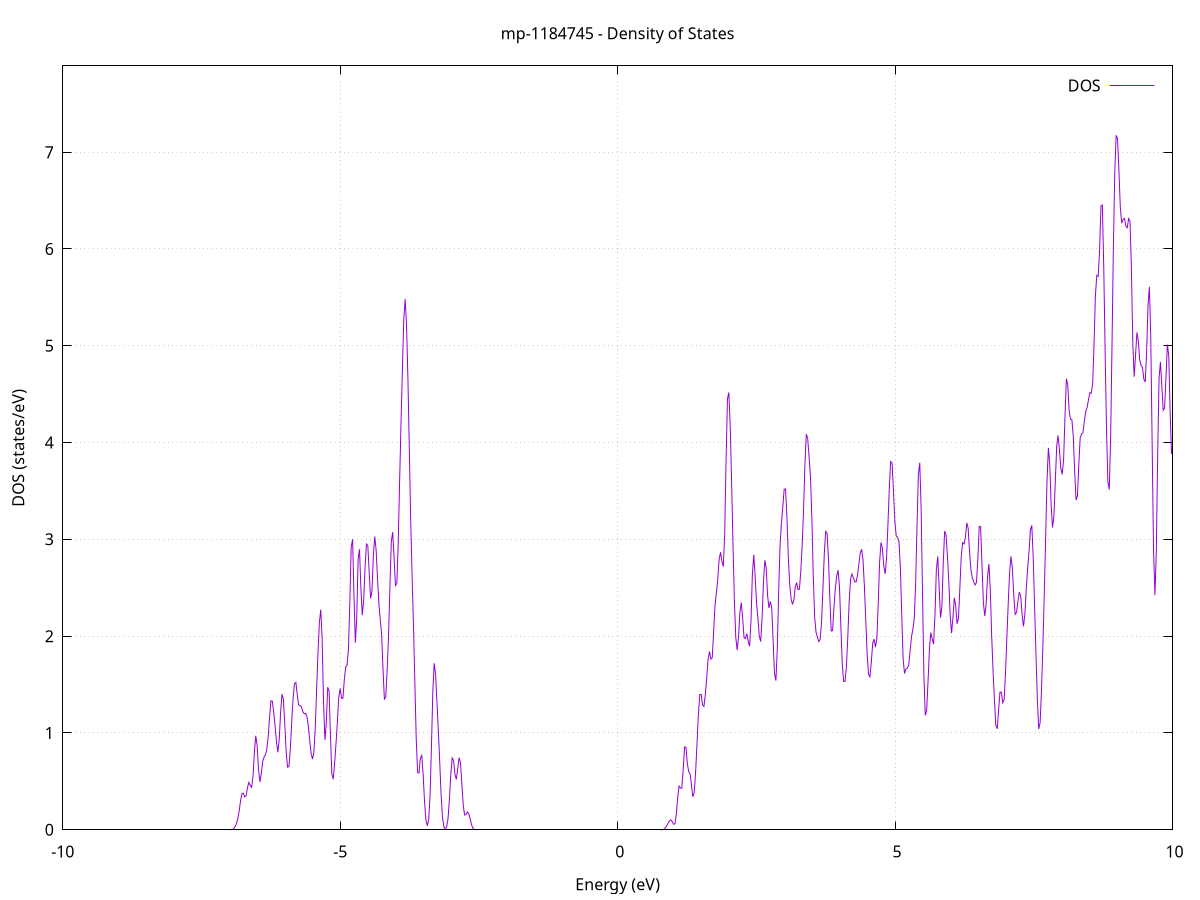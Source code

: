 set title 'mp-1184745 - Density of States'
set xlabel 'Energy (eV)'
set ylabel 'DOS (states/eV)'
set grid
set xrange [-10:10]
set yrange [0:7.891]
set xzeroaxis lt -1
set terminal png size 800,600
set output 'mp-1184745_dos_gnuplot.png'
plot '-' using 1:2 with lines title 'DOS'
-20.857700 0.000000
-20.832800 0.000000
-20.807800 0.000000
-20.782900 0.000000
-20.758000 0.000000
-20.733000 0.000000
-20.708100 0.000000
-20.683200 0.000000
-20.658200 0.000000
-20.633300 0.000000
-20.608400 0.000000
-20.583500 0.000000
-20.558500 0.000000
-20.533600 0.000000
-20.508700 0.000000
-20.483700 0.000000
-20.458800 0.000000
-20.433900 0.000000
-20.408900 0.000000
-20.384000 0.000000
-20.359100 0.000000
-20.334100 0.000000
-20.309200 0.000000
-20.284300 0.000000
-20.259300 0.000000
-20.234400 0.000000
-20.209500 0.000000
-20.184600 0.000000
-20.159600 0.000000
-20.134700 0.000000
-20.109800 0.000000
-20.084800 0.000000
-20.059900 0.000000
-20.035000 0.000000
-20.010000 0.000000
-19.985100 0.000000
-19.960200 0.000000
-19.935200 0.000000
-19.910300 0.000000
-19.885400 0.000000
-19.860400 0.000000
-19.835500 0.000000
-19.810600 0.000000
-19.785700 0.000000
-19.760700 0.000000
-19.735800 0.000000
-19.710900 0.000000
-19.685900 0.000000
-19.661000 0.000000
-19.636100 0.000000
-19.611100 0.000000
-19.586200 0.000000
-19.561300 0.000000
-19.536300 0.000000
-19.511400 0.000000
-19.486500 0.000000
-19.461600 0.000000
-19.436600 0.000000
-19.411700 0.000000
-19.386800 0.000000
-19.361800 0.000000
-19.336900 0.000000
-19.312000 0.000000
-19.287000 0.000000
-19.262100 0.000000
-19.237200 0.000000
-19.212200 0.000000
-19.187300 0.000000
-19.162400 0.000000
-19.137400 0.000000
-19.112500 0.000000
-19.087600 0.000000
-19.062700 0.000000
-19.037700 0.000000
-19.012800 0.000000
-18.987900 0.000000
-18.962900 0.000000
-18.938000 0.000000
-18.913100 0.000000
-18.888100 0.000000
-18.863200 0.000000
-18.838300 0.000000
-18.813300 0.000000
-18.788400 0.000000
-18.763500 0.000000
-18.738500 0.001200
-18.713600 0.022600
-18.688700 0.273000
-18.663800 2.062700
-18.638800 9.765200
-18.613900 29.056100
-18.589000 54.508400
-18.564000 64.651200
-18.539100 48.592400
-18.514200 23.179600
-18.489200 7.021800
-18.464300 1.350200
-18.439400 0.164600
-18.414400 0.012700
-18.389500 0.000600
-18.364600 0.000000
-18.339600 0.000000
-18.314700 0.000000
-18.289800 0.000000
-18.264900 0.000000
-18.239900 0.000000
-18.215000 0.000000
-18.190100 0.000000
-18.165100 0.000000
-18.140200 0.000000
-18.115300 0.000000
-18.090300 0.000000
-18.065400 0.000000
-18.040500 0.000000
-18.015500 0.000000
-17.990600 0.000000
-17.965700 0.000000
-17.940700 0.000000
-17.915800 0.000000
-17.890900 0.000000
-17.866000 0.000000
-17.841000 0.000000
-17.816100 0.000000
-17.791200 0.000000
-17.766200 0.000000
-17.741300 0.000000
-17.716400 0.000000
-17.691400 0.000000
-17.666500 0.000000
-17.641600 0.000000
-17.616600 0.000000
-17.591700 0.000000
-17.566800 0.000000
-17.541800 0.000000
-17.516900 0.000000
-17.492000 0.000000
-17.467100 0.000000
-17.442100 0.000000
-17.417200 0.000000
-17.392300 0.000000
-17.367300 0.000000
-17.342400 0.000000
-17.317500 0.000000
-17.292500 0.000000
-17.267600 0.000000
-17.242700 0.000000
-17.217700 0.000000
-17.192800 0.000000
-17.167900 0.000000
-17.143000 0.000000
-17.118000 0.000000
-17.093100 0.000000
-17.068200 0.000000
-17.043200 0.000000
-17.018300 0.000000
-16.993400 0.000000
-16.968400 0.000000
-16.943500 0.000000
-16.918600 0.000000
-16.893600 0.000000
-16.868700 0.000000
-16.843800 0.000000
-16.818800 0.000000
-16.793900 0.000000
-16.769000 0.000000
-16.744100 0.000000
-16.719100 0.000000
-16.694200 0.000000
-16.669300 0.000000
-16.644300 0.000000
-16.619400 0.000000
-16.594500 0.000000
-16.569500 0.000000
-16.544600 0.000000
-16.519700 0.000000
-16.494700 0.000000
-16.469800 0.000000
-16.444900 0.000000
-16.419900 0.000000
-16.395000 0.000000
-16.370100 0.000000
-16.345200 0.000000
-16.320200 0.000000
-16.295300 0.000000
-16.270400 0.000000
-16.245400 0.000000
-16.220500 0.000000
-16.195600 0.000000
-16.170600 0.000000
-16.145700 0.000000
-16.120800 0.000000
-16.095800 0.000000
-16.070900 0.000000
-16.046000 0.000000
-16.021000 0.000000
-15.996100 0.000000
-15.971200 0.000000
-15.946300 0.000000
-15.921300 0.000000
-15.896400 0.000000
-15.871500 0.000000
-15.846500 0.000000
-15.821600 0.000000
-15.796700 0.000000
-15.771700 0.000000
-15.746800 0.000000
-15.721900 0.000000
-15.696900 0.000000
-15.672000 0.000000
-15.647100 0.000000
-15.622100 0.000000
-15.597200 0.000000
-15.572300 0.000000
-15.547400 0.000000
-15.522400 0.000000
-15.497500 0.000000
-15.472600 0.000000
-15.447600 0.000000
-15.422700 0.000000
-15.397800 0.000000
-15.372800 0.000000
-15.347900 0.000000
-15.323000 0.000000
-15.298000 0.000000
-15.273100 0.000000
-15.248200 0.000000
-15.223200 0.000000
-15.198300 0.000000
-15.173400 0.000000
-15.148500 0.000000
-15.123500 0.000000
-15.098600 0.000000
-15.073700 0.000000
-15.048700 0.000000
-15.023800 0.000000
-14.998900 0.000000
-14.973900 0.000000
-14.949000 0.000000
-14.924100 0.000000
-14.899100 0.000000
-14.874200 0.000000
-14.849300 0.000000
-14.824300 0.000000
-14.799400 0.000000
-14.774500 0.000000
-14.749600 0.000000
-14.724600 0.000000
-14.699700 0.000000
-14.674800 0.000000
-14.649800 0.000000
-14.624900 0.000000
-14.600000 0.000000
-14.575000 0.000000
-14.550100 0.000000
-14.525200 0.000000
-14.500200 0.000000
-14.475300 0.000000
-14.450400 0.000000
-14.425500 0.000000
-14.400500 0.000000
-14.375600 0.000000
-14.350700 0.000000
-14.325700 0.000000
-14.300800 0.000000
-14.275900 0.000000
-14.250900 0.000000
-14.226000 0.000000
-14.201100 0.000000
-14.176100 0.000000
-14.151200 0.000000
-14.126300 0.000000
-14.101300 0.000000
-14.076400 0.000000
-14.051500 0.000000
-14.026600 0.000000
-14.001600 0.000000
-13.976700 0.000000
-13.951800 0.000000
-13.926800 0.000000
-13.901900 0.000000
-13.877000 0.000000
-13.852000 0.000000
-13.827100 0.000000
-13.802200 0.000000
-13.777200 0.000000
-13.752300 0.000000
-13.727400 0.000000
-13.702400 0.000000
-13.677500 0.000000
-13.652600 0.000000
-13.627700 0.000000
-13.602700 0.000000
-13.577800 0.000000
-13.552900 0.000000
-13.527900 0.000000
-13.503000 0.000000
-13.478100 0.000000
-13.453100 0.000000
-13.428200 0.000000
-13.403300 0.000000
-13.378300 0.000000
-13.353400 0.000000
-13.328500 0.000000
-13.303500 0.000000
-13.278600 0.000000
-13.253700 0.000000
-13.228800 0.000000
-13.203800 0.000000
-13.178900 0.000000
-13.154000 0.000000
-13.129000 0.000000
-13.104100 0.000000
-13.079200 0.000000
-13.054200 0.000000
-13.029300 0.000000
-13.004400 0.000000
-12.979400 0.000000
-12.954500 0.000000
-12.929600 0.000000
-12.904600 0.000000
-12.879700 0.000000
-12.854800 0.000000
-12.829900 0.000000
-12.804900 0.000000
-12.780000 0.000000
-12.755100 0.000000
-12.730100 0.000000
-12.705200 0.000000
-12.680300 0.000000
-12.655300 0.000000
-12.630400 0.000000
-12.605500 0.000000
-12.580500 0.000000
-12.555600 0.000000
-12.530700 0.000000
-12.505700 0.000000
-12.480800 0.000000
-12.455900 0.000000
-12.431000 0.000000
-12.406000 0.000000
-12.381100 0.000000
-12.356200 0.000000
-12.331200 0.000000
-12.306300 0.000000
-12.281400 0.000000
-12.256400 0.000000
-12.231500 0.000000
-12.206600 0.000000
-12.181600 0.000000
-12.156700 0.000000
-12.131800 0.000000
-12.106800 0.000000
-12.081900 0.000000
-12.057000 0.000000
-12.032100 0.000000
-12.007100 0.000000
-11.982200 0.000000
-11.957300 0.000000
-11.932300 0.000000
-11.907400 0.000000
-11.882500 0.000000
-11.857500 0.000000
-11.832600 0.000000
-11.807700 0.000000
-11.782700 0.000000
-11.757800 0.000000
-11.732900 0.000000
-11.708000 0.000000
-11.683000 0.000000
-11.658100 0.000000
-11.633200 0.000000
-11.608200 0.000000
-11.583300 0.000000
-11.558400 0.000000
-11.533400 0.000000
-11.508500 0.000000
-11.483600 0.000000
-11.458600 0.000000
-11.433700 0.000000
-11.408800 0.000000
-11.383800 0.000000
-11.358900 0.000000
-11.334000 0.000000
-11.309100 0.000000
-11.284100 0.000000
-11.259200 0.000000
-11.234300 0.000000
-11.209300 0.000000
-11.184400 0.000000
-11.159500 0.000000
-11.134500 0.000000
-11.109600 0.000000
-11.084700 0.000000
-11.059700 0.000000
-11.034800 0.000000
-11.009900 0.000000
-10.984900 0.000000
-10.960000 0.000000
-10.935100 0.000000
-10.910200 0.000000
-10.885200 0.000000
-10.860300 0.000000
-10.835400 0.000000
-10.810400 0.000000
-10.785500 0.000000
-10.760600 0.000000
-10.735600 0.000000
-10.710700 0.000000
-10.685800 0.000000
-10.660800 0.000000
-10.635900 0.000000
-10.611000 0.000000
-10.586000 0.000000
-10.561100 0.000000
-10.536200 0.000000
-10.511300 0.000000
-10.486300 0.000000
-10.461400 0.000000
-10.436500 0.000000
-10.411500 0.000000
-10.386600 0.000000
-10.361700 0.000000
-10.336700 0.000000
-10.311800 0.000000
-10.286900 0.000000
-10.261900 0.000000
-10.237000 0.000000
-10.212100 0.000000
-10.187100 0.000000
-10.162200 0.000000
-10.137300 0.000000
-10.112400 0.000000
-10.087400 0.000000
-10.062500 0.000000
-10.037600 0.000000
-10.012600 0.000000
-9.987700 0.000000
-9.962800 0.000000
-9.937800 0.000000
-9.912900 0.000000
-9.888000 0.000000
-9.863000 0.000000
-9.838100 0.000000
-9.813200 0.000000
-9.788200 0.000000
-9.763300 0.000000
-9.738400 0.000000
-9.713500 0.000000
-9.688500 0.000000
-9.663600 0.000000
-9.638700 0.000000
-9.613700 0.000000
-9.588800 0.000000
-9.563900 0.000000
-9.538900 0.000000
-9.514000 0.000000
-9.489100 0.000000
-9.464100 0.000000
-9.439200 0.000000
-9.414300 0.000000
-9.389400 0.000000
-9.364400 0.000000
-9.339500 0.000000
-9.314600 0.000000
-9.289600 0.000000
-9.264700 0.000000
-9.239800 0.000000
-9.214800 0.000000
-9.189900 0.000000
-9.165000 0.000000
-9.140000 0.000000
-9.115100 0.000000
-9.090200 0.000000
-9.065200 0.000000
-9.040300 0.000000
-9.015400 0.000000
-8.990500 0.000000
-8.965500 0.000000
-8.940600 0.000000
-8.915700 0.000000
-8.890700 0.000000
-8.865800 0.000000
-8.840900 0.000000
-8.815900 0.000000
-8.791000 0.000000
-8.766100 0.000000
-8.741100 0.000000
-8.716200 0.000000
-8.691300 0.000000
-8.666300 0.000000
-8.641400 0.000000
-8.616500 0.000000
-8.591600 0.000000
-8.566600 0.000000
-8.541700 0.000000
-8.516800 0.000000
-8.491800 0.000000
-8.466900 0.000000
-8.442000 0.000000
-8.417000 0.000000
-8.392100 0.000000
-8.367200 0.000000
-8.342200 0.000000
-8.317300 0.000000
-8.292400 0.000000
-8.267400 0.000000
-8.242500 0.000000
-8.217600 0.000000
-8.192700 0.000000
-8.167700 0.000000
-8.142800 0.000000
-8.117900 0.000000
-8.092900 0.000000
-8.068000 0.000000
-8.043100 0.000000
-8.018100 0.000000
-7.993200 0.000000
-7.968300 0.000000
-7.943300 0.000000
-7.918400 0.000000
-7.893500 0.000000
-7.868500 0.000000
-7.843600 0.000000
-7.818700 0.000000
-7.793800 0.000000
-7.768800 0.000000
-7.743900 0.000000
-7.719000 0.000000
-7.694000 0.000000
-7.669100 0.000000
-7.644200 0.000000
-7.619200 0.000000
-7.594300 0.000000
-7.569400 0.000000
-7.544400 0.000000
-7.519500 0.000000
-7.494600 0.000000
-7.469600 0.000000
-7.444700 0.000000
-7.419800 0.000000
-7.394900 0.000000
-7.369900 0.000000
-7.345000 0.000000
-7.320100 0.000000
-7.295100 0.000000
-7.270200 0.000000
-7.245300 0.000000
-7.220300 0.000000
-7.195400 0.000000
-7.170500 0.000000
-7.145500 0.000000
-7.120600 0.000000
-7.095700 0.000000
-7.070700 0.000000
-7.045800 0.000000
-7.020900 0.000000
-6.996000 0.000000
-6.971000 0.000400
-6.946100 0.002700
-6.921200 0.011200
-6.896200 0.031300
-6.871300 0.063800
-6.846400 0.113400
-6.821400 0.193900
-6.796500 0.297100
-6.771600 0.373500
-6.746600 0.379200
-6.721700 0.340600
-6.696800 0.349400
-6.671900 0.433600
-6.646900 0.490000
-6.622000 0.459500
-6.597100 0.437600
-6.572100 0.552000
-6.547200 0.798700
-6.522300 0.970700
-6.497300 0.873600
-6.472400 0.620100
-6.447500 0.495100
-6.422500 0.579000
-6.397600 0.703800
-6.372700 0.751800
-6.347700 0.774900
-6.322800 0.835400
-6.297900 0.962700
-6.273000 1.164400
-6.248000 1.331900
-6.223100 1.326800
-6.198200 1.205100
-6.173200 1.070900
-6.148300 0.903100
-6.123400 0.800400
-6.098400 0.938100
-6.073500 1.222200
-6.048600 1.401900
-6.023600 1.343900
-5.998700 1.086600
-5.973800 0.804300
-5.948800 0.647400
-5.923900 0.652600
-5.899000 0.831600
-5.874100 1.116800
-5.849100 1.361200
-5.824200 1.508700
-5.799300 1.522800
-5.774300 1.396400
-5.749400 1.288900
-5.724500 1.282800
-5.699500 1.271800
-5.674600 1.221200
-5.649700 1.198500
-5.624700 1.203100
-5.599800 1.170600
-5.574900 1.071500
-5.549900 0.924500
-5.525000 0.790600
-5.500100 0.730400
-5.475200 0.794100
-5.450200 1.049700
-5.425300 1.449500
-5.400400 1.832200
-5.375400 2.142200
-5.350500 2.274400
-5.325600 1.966400
-5.300600 1.324300
-5.275700 0.928600
-5.250800 1.105900
-5.225800 1.472700
-5.200900 1.433300
-5.176000 0.975900
-5.151000 0.580200
-5.126100 0.521500
-5.101200 0.685300
-5.076300 0.886000
-5.051300 1.112900
-5.026400 1.367000
-5.001500 1.459400
-4.976500 1.358500
-4.951600 1.356600
-4.926700 1.548000
-4.901700 1.682000
-4.876800 1.699700
-4.851900 1.864100
-4.826900 2.346500
-4.802000 2.920200
-4.777100 3.000800
-4.752100 2.417700
-4.727200 1.932200
-4.702300 2.197500
-4.677400 2.789800
-4.652400 2.897900
-4.627500 2.494500
-4.602600 2.216900
-4.577600 2.365200
-4.552700 2.706700
-4.527800 2.952100
-4.502800 2.935400
-4.477900 2.660800
-4.453000 2.390300
-4.428000 2.464400
-4.403100 2.829000
-4.378200 3.029700
-4.353300 2.892400
-4.328300 2.607100
-4.303400 2.332100
-4.278500 2.173200
-4.253500 2.015100
-4.228600 1.658700
-4.203700 1.344000
-4.178700 1.380800
-4.153800 1.652600
-4.128900 2.015000
-4.103900 2.517100
-4.079000 2.982100
-4.054100 3.074100
-4.029100 2.808700
-4.004200 2.523000
-3.979300 2.543600
-3.954400 2.969000
-3.929400 3.601400
-3.904500 4.193500
-3.879600 4.745600
-3.854600 5.274000
-3.829700 5.483500
-3.804800 5.214500
-3.779800 4.655300
-3.754900 3.937700
-3.730000 3.206800
-3.705000 2.630600
-3.680100 2.123800
-3.655200 1.531900
-3.630200 0.941700
-3.605300 0.593100
-3.580400 0.585700
-3.555500 0.739500
-3.530500 0.767900
-3.505600 0.572600
-3.480700 0.295300
-3.455700 0.104500
-3.430800 0.041000
-3.405900 0.100900
-3.380900 0.352600
-3.356000 0.852800
-3.331100 1.426900
-3.306100 1.720300
-3.281200 1.606000
-3.256300 1.311700
-3.231300 1.021800
-3.206400 0.698600
-3.181500 0.359400
-3.156600 0.126100
-3.131600 0.029200
-3.106700 0.008700
-3.081800 0.029000
-3.056800 0.116400
-3.031900 0.312600
-3.007000 0.572300
-2.982000 0.742100
-2.957100 0.714300
-2.932200 0.572700
-2.907200 0.521400
-2.882300 0.631300
-2.857400 0.745300
-2.832400 0.689500
-2.807500 0.472100
-2.782600 0.250700
-2.757700 0.151800
-2.732700 0.159100
-2.707800 0.183500
-2.682900 0.167000
-2.657900 0.111500
-2.633000 0.052300
-2.608100 0.016500
-2.583100 0.003400
-2.558200 0.000500
-2.533300 0.000000
-2.508300 0.000000
-2.483400 0.000000
-2.458500 0.000000
-2.433500 0.000000
-2.408600 0.000000
-2.383700 0.000000
-2.358800 0.000000
-2.333800 0.000000
-2.308900 0.000000
-2.284000 0.000000
-2.259000 0.000000
-2.234100 0.000000
-2.209200 0.000000
-2.184200 0.000000
-2.159300 0.000000
-2.134400 0.000000
-2.109400 0.000000
-2.084500 0.000000
-2.059600 0.000000
-2.034600 0.000000
-2.009700 0.000000
-1.984800 0.000000
-1.959900 0.000000
-1.934900 0.000000
-1.910000 0.000000
-1.885100 0.000000
-1.860100 0.000000
-1.835200 0.000000
-1.810300 0.000000
-1.785300 0.000000
-1.760400 0.000000
-1.735500 0.000000
-1.710500 0.000000
-1.685600 0.000000
-1.660700 0.000000
-1.635800 0.000000
-1.610800 0.000000
-1.585900 0.000000
-1.561000 0.000000
-1.536000 0.000000
-1.511100 0.000000
-1.486200 0.000000
-1.461200 0.000000
-1.436300 0.000000
-1.411400 0.000000
-1.386400 0.000000
-1.361500 0.000000
-1.336600 0.000000
-1.311600 0.000000
-1.286700 0.000000
-1.261800 0.000000
-1.236900 0.000000
-1.211900 0.000000
-1.187000 0.000000
-1.162100 0.000000
-1.137100 0.000000
-1.112200 0.000000
-1.087300 0.000000
-1.062300 0.000000
-1.037400 0.000000
-1.012500 0.000000
-0.987500 0.000000
-0.962600 0.000000
-0.937700 0.000000
-0.912700 0.000000
-0.887800 0.000000
-0.862900 0.000000
-0.838000 0.000000
-0.813000 0.000000
-0.788100 0.000000
-0.763200 0.000000
-0.738200 0.000000
-0.713300 0.000000
-0.688400 0.000000
-0.663400 0.000000
-0.638500 0.000000
-0.613600 0.000000
-0.588600 0.000000
-0.563700 0.000000
-0.538800 0.000000
-0.513800 0.000000
-0.488900 0.000000
-0.464000 0.000000
-0.439100 0.000000
-0.414100 0.000000
-0.389200 0.000000
-0.364300 0.000000
-0.339300 0.000000
-0.314400 0.000000
-0.289500 0.000000
-0.264500 0.000000
-0.239600 0.000000
-0.214700 0.000000
-0.189700 0.000000
-0.164800 0.000000
-0.139900 0.000000
-0.114900 0.000000
-0.090000 0.000000
-0.065100 0.000000
-0.040200 0.000000
-0.015200 0.000000
0.009700 0.000000
0.034600 0.000000
0.059600 0.000000
0.084500 0.000000
0.109400 0.000000
0.134400 0.000000
0.159300 0.000000
0.184200 0.000000
0.209200 0.000000
0.234100 0.000000
0.259000 0.000000
0.284000 0.000000
0.308900 0.000000
0.333800 0.000000
0.358700 0.000000
0.383700 0.000000
0.408600 0.000000
0.433500 0.000000
0.458500 0.000000
0.483400 0.000000
0.508300 0.000000
0.533300 0.000000
0.558200 0.000000
0.583100 0.000000
0.608100 0.000000
0.633000 0.000000
0.657900 0.000000
0.682800 0.000000
0.707800 0.000000
0.732700 0.000000
0.757600 0.000000
0.782600 0.000100
0.807500 0.001000
0.832400 0.005400
0.857400 0.018200
0.882300 0.040800
0.907200 0.066800
0.932200 0.090200
0.957100 0.102100
0.982000 0.086900
1.007000 0.056700
1.031900 0.061900
1.056800 0.157100
1.081700 0.330500
1.106700 0.450800
1.131600 0.431400
1.156500 0.430300
1.181500 0.623000
1.206400 0.855500
1.231300 0.852100
1.256300 0.682500
1.281200 0.600600
1.306100 0.576700
1.331100 0.458600
1.356000 0.338900
1.380900 0.390600
1.405900 0.605600
1.430800 0.893400
1.455700 1.194900
1.480600 1.397700
1.505600 1.398500
1.530500 1.290300
1.555400 1.274500
1.580400 1.395600
1.605300 1.571500
1.630200 1.759700
1.655200 1.842600
1.680100 1.762800
1.705000 1.777100
1.730000 2.045000
1.754900 2.320800
1.779800 2.446900
1.804800 2.594100
1.829700 2.795300
1.854600 2.866500
1.879500 2.772600
1.904500 2.718300
1.929400 3.057100
1.954300 3.823600
1.979300 4.450600
2.004200 4.517400
2.029100 4.165300
2.054100 3.596400
2.079000 2.941200
2.103900 2.368500
2.128900 1.988900
2.153800 1.857000
2.178700 1.991400
2.203700 2.248100
2.228600 2.346500
2.253500 2.181800
2.278400 1.984800
2.303400 1.973300
2.328300 2.026000
2.353200 1.950000
2.378200 1.895300
2.403100 2.157900
2.428000 2.635600
2.453000 2.841100
2.477900 2.621400
2.502800 2.351900
2.527800 2.185800
2.552700 2.001400
2.577600 1.944100
2.602600 2.178700
2.627500 2.551100
2.652400 2.784100
2.677300 2.702200
2.702300 2.421500
2.727200 2.290200
2.752100 2.360400
2.777100 2.290900
2.802000 1.955100
2.826900 1.616600
2.851900 1.541000
2.876800 1.856800
2.901700 2.448400
2.926700 2.936500
2.951600 3.165900
2.976500 3.336700
3.001500 3.518100
3.026400 3.520600
3.051300 3.222700
3.076200 2.810900
3.101200 2.528300
3.126100 2.386500
3.151000 2.327200
3.176000 2.374200
3.200900 2.504100
3.225800 2.553800
3.250800 2.480300
3.275700 2.485500
3.300600 2.668300
3.325600 2.937600
3.350500 3.304900
3.375400 3.778600
3.400300 4.087700
3.425300 4.040700
3.450200 3.854200
3.475100 3.647600
3.500100 3.225600
3.525000 2.635300
3.549900 2.204800
3.574900 2.043500
3.599800 1.992400
3.624700 1.944100
3.649700 1.964600
3.674600 2.145100
3.699500 2.481200
3.724500 2.853000
3.749400 3.082500
3.774300 3.064700
3.799200 2.810400
3.824200 2.395700
3.849100 2.053000
3.874000 2.057400
3.899000 2.301200
3.923900 2.497500
3.948800 2.625400
3.973800 2.681800
3.998700 2.504000
4.023600 2.093100
4.048600 1.708800
4.073500 1.530600
4.098400 1.534000
4.123400 1.687000
4.148300 1.995400
4.173200 2.361300
4.198100 2.591500
4.223100 2.640800
4.248000 2.604800
4.272900 2.561400
4.297900 2.561900
4.322800 2.629100
4.347700 2.744700
4.372700 2.859000
4.397600 2.897700
4.422500 2.783900
4.447500 2.511900
4.472400 2.152500
4.497300 1.813500
4.522300 1.603700
4.547200 1.578100
4.572100 1.732100
4.597000 1.929600
4.622000 1.969800
4.646900 1.886800
4.671800 1.972700
4.696800 2.346900
4.721700 2.767100
4.746600 2.967500
4.771600 2.905500
4.796500 2.721800
4.821400 2.643300
4.846400 2.807500
4.871300 3.150800
4.896200 3.534600
4.921200 3.804200
4.946100 3.788500
4.971000 3.501100
4.995900 3.187300
5.020900 3.034600
5.045800 3.020100
5.070700 2.974300
5.095700 2.702800
5.120600 2.208800
5.145500 1.761300
5.170500 1.614800
5.195400 1.661700
5.220300 1.670000
5.245300 1.698600
5.270200 1.842500
5.295100 1.991600
5.320100 2.066900
5.345000 2.177900
5.369900 2.525000
5.394800 3.119600
5.419800 3.665200
5.444700 3.790500
5.469600 3.323900
5.494600 2.439800
5.519500 1.595100
5.544400 1.181700
5.569400 1.233800
5.594300 1.534300
5.619200 1.863900
5.644200 2.037800
5.669100 1.971700
5.694000 1.917200
5.718900 2.213600
5.743900 2.684900
5.768800 2.824000
5.793700 2.515700
5.818700 2.191200
5.843600 2.300100
5.868500 2.758600
5.893500 3.085500
5.918400 3.048800
5.943300 2.834700
5.968300 2.563200
5.993200 2.218100
6.018100 2.031700
6.043100 2.194300
6.068000 2.396700
6.092900 2.312600
6.117800 2.127200
6.142800 2.186600
6.167700 2.497600
6.192600 2.822000
6.217600 2.966300
6.242500 2.951900
6.267400 3.018700
6.292400 3.169900
6.317300 3.116300
6.342200 2.870300
6.367200 2.685000
6.392100 2.604500
6.417000 2.563600
6.442000 2.529100
6.466900 2.554200
6.491800 2.800000
6.516700 3.134900
6.541700 3.129300
6.566600 2.736200
6.591500 2.342400
6.616500 2.207300
6.641400 2.333500
6.666300 2.608000
6.691300 2.745900
6.716200 2.480900
6.741100 2.003400
6.766100 1.638800
6.791000 1.341300
6.815900 1.078700
6.840900 1.042700
6.865800 1.237000
6.890700 1.423500
6.915600 1.421700
6.940600 1.311400
6.965500 1.342100
6.990400 1.616700
7.015400 1.994700
7.040300 2.350800
7.065200 2.665100
7.090200 2.823400
7.115100 2.696400
7.140000 2.405100
7.165000 2.225300
7.189900 2.247000
7.214800 2.364900
7.239800 2.455300
7.264700 2.408500
7.289600 2.220700
7.314500 2.101700
7.339500 2.228400
7.364400 2.489900
7.389300 2.695600
7.414300 2.876100
7.439200 3.096900
7.464100 3.144500
7.489100 2.825600
7.514000 2.323200
7.538900 1.829700
7.563900 1.349000
7.588800 1.040400
7.613700 1.103600
7.638700 1.441800
7.663600 1.890700
7.688500 2.418800
7.713400 3.009600
7.738400 3.606300
7.763300 3.944400
7.788200 3.772200
7.813200 3.347500
7.838100 3.122100
7.863000 3.241900
7.888000 3.599800
7.912900 3.961800
7.937800 4.073600
7.962800 3.919500
7.987700 3.731800
8.012600 3.670800
8.037600 3.825700
8.062500 4.267700
8.087400 4.658700
8.112300 4.596000
8.137300 4.328400
8.162200 4.240400
8.187100 4.235500
8.212100 4.059600
8.237000 3.697000
8.261900 3.407200
8.286900 3.450500
8.311800 3.776200
8.336700 4.048700
8.361700 4.090300
8.386600 4.101500
8.411500 4.220800
8.436400 4.320800
8.461400 4.362900
8.486300 4.443200
8.511200 4.514700
8.536200 4.509100
8.561100 4.609100
8.586000 5.015100
8.611000 5.524000
8.635900 5.727400
8.660800 5.717400
8.685800 5.984100
8.710700 6.442100
8.735600 6.453300
8.760600 5.830300
8.785500 4.952200
8.810400 4.146700
8.835300 3.593500
8.860300 3.515700
8.885200 4.047500
8.910100 5.013100
8.935100 6.037800
8.960000 6.805000
8.984900 7.173800
9.009900 7.138500
9.034800 6.801500
9.059700 6.425300
9.084700 6.266700
9.109600 6.305800
9.134500 6.315800
9.159500 6.235000
9.184400 6.218700
9.209300 6.313500
9.234200 6.286500
9.259200 5.807100
9.284100 5.039700
9.309000 4.680100
9.334000 4.902600
9.358900 5.137800
9.383800 5.051000
9.408800 4.856400
9.433700 4.795000
9.458600 4.776700
9.483600 4.654800
9.508500 4.624900
9.533400 4.927600
9.558400 5.416000
9.583300 5.608900
9.608200 5.092500
9.633100 3.990400
9.658100 2.898500
9.683000 2.424200
9.707900 2.862100
9.732900 3.872400
9.757800 4.666100
9.782700 4.833000
9.807700 4.584200
9.832600 4.333000
9.857500 4.354700
9.882500 4.673400
9.907400 5.011200
9.932300 4.902000
9.957300 4.322000
9.982200 3.882600
10.007100 3.990500
10.032000 4.280500
10.057000 4.223400
10.081900 3.955500
10.106800 3.971800
10.131800 4.198800
10.156700 4.100200
10.181600 3.622200
10.206600 3.295400
10.231500 3.465100
10.256400 3.875500
10.281400 4.020400
10.306300 3.823200
10.331200 3.641300
10.356200 3.513300
10.381100 3.120000
10.406000 2.517600
10.430900 2.159000
10.455900 2.272100
10.480800 2.663800
10.505700 3.034100
10.530700 3.141400
10.555600 2.852500
10.580500 2.348500
10.605500 1.985100
10.630400 1.848500
10.655300 1.689400
10.680300 1.381600
10.705200 1.136300
10.730100 1.097000
10.755000 1.175000
10.780000 1.329900
10.804900 1.624800
10.829800 2.043200
10.854800 2.485800
10.879700 2.875300
10.904600 3.085800
10.929600 2.962000
10.954500 2.526300
10.979400 1.958400
11.004400 1.418500
11.029300 1.020900
11.054200 0.824400
11.079200 0.886100
11.104100 1.294300
11.129000 1.960200
11.153900 2.537600
11.178900 2.756200
11.203800 2.721500
11.228700 2.684300
11.253700 2.755700
11.278600 2.897800
11.303500 2.834800
11.328500 2.308800
11.353400 1.572600
11.378300 1.118600
11.403300 1.108400
11.428200 1.337700
11.453100 1.555500
11.478100 1.725000
11.503000 1.885700
11.527900 1.938800
11.552800 1.858000
11.577800 1.874400
11.602700 2.106900
11.627600 2.346100
11.652600 2.467300
11.677500 2.534700
11.702400 2.504400
11.727400 2.279000
11.752300 1.878300
11.777200 1.461800
11.802200 1.297300
11.827100 1.531100
11.852000 1.973200
11.877000 2.305500
11.901900 2.392100
11.926800 2.207200
11.951700 1.812600
11.976700 1.546800
12.001600 1.726900
12.026500 2.143000
12.051500 2.263300
12.076400 1.961000
12.101300 1.633200
12.126300 1.554500
12.151200 1.566900
12.176100 1.473100
12.201100 1.410800
12.226000 1.609300
12.250900 1.957800
12.275900 2.155300
12.300800 2.127400
12.325700 2.072900
12.350600 2.229100
12.375600 2.568300
12.400500 2.804900
12.425400 2.877900
12.450400 2.898500
12.475300 2.744500
12.500200 2.404000
12.525200 2.222200
12.550100 2.380900
12.575000 2.506600
12.600000 2.139000
12.624900 1.456200
12.649800 0.976300
12.674800 0.839700
12.699700 0.952600
12.724600 1.301600
12.749500 1.711600
12.774500 1.843500
12.799400 1.635500
12.824300 1.337700
12.849300 1.157300
12.874200 1.100100
12.899100 1.175500
12.924100 1.493400
12.949000 1.952400
12.973900 2.184100
12.998900 1.985700
13.023800 1.590900
13.048700 1.403400
13.073700 1.554100
13.098600 1.822700
13.123500 1.883100
13.148400 1.615900
13.173400 1.267600
13.198300 1.110000
13.223200 1.027800
13.248200 0.824600
13.273100 0.614300
13.298000 0.585500
13.323000 0.768100
13.347900 1.077600
13.372800 1.422700
13.397800 1.828700
13.422700 2.345200
13.447600 2.794000
13.472500 2.943300
13.497500 2.810400
13.522400 2.497000
13.547300 2.184000
13.572300 2.168800
13.597200 2.444100
13.622100 2.623700
13.647100 2.455400
13.672000 2.075800
13.696900 1.818800
13.721900 1.918500
13.746800 2.257300
13.771700 2.471000
13.796700 2.431800
13.821600 2.343400
13.846500 2.350800
13.871400 2.395200
13.896400 2.389300
13.921300 2.304900
13.946200 2.211400
13.971200 2.256300
13.996100 2.444900
14.021000 2.650700
14.046000 2.829800
14.070900 2.915500
14.095800 2.869000
14.120800 2.847600
14.145700 2.865700
14.170600 2.689300
14.195600 2.382500
14.220500 2.427600
14.245400 2.930600
14.270300 3.337700
14.295300 3.371100
14.320200 3.405300
14.345100 3.656200
14.370100 3.912400
14.395000 4.121700
14.419900 4.451400
14.444900 4.856200
14.469800 5.015400
14.494700 4.713600
14.519700 4.220100
14.544600 4.071300
14.569500 4.425100
14.594500 4.939500
14.619400 5.379300
14.644300 5.766500
14.669200 5.998500
14.694200 5.978800
14.719100 5.748500
14.744000 5.312300
14.769000 4.773100
14.793900 4.456800
14.818800 4.612800
14.843800 5.075900
14.868700 5.501100
14.893600 5.738700
14.918600 5.549600
14.943500 4.774000
14.968400 3.962700
14.993400 3.743900
15.018300 4.092700
15.043200 4.766800
15.068100 5.511200
15.093100 5.815700
15.118000 5.387300
15.142900 4.655300
15.167900 4.242600
15.192800 4.303100
15.217700 4.639300
15.242700 5.016100
15.267600 5.175300
15.292500 4.947700
15.317500 4.557500
15.342400 4.310200
15.367300 4.069900
15.392300 3.684800
15.417200 3.475800
15.442100 3.758500
15.467000 4.239000
15.492000 4.398000
15.516900 4.296500
15.541800 4.393100
15.566800 4.731100
15.591700 5.049000
15.616600 5.280000
15.641600 5.383200
15.666500 5.280600
15.691400 4.927100
15.716400 4.267600
15.741300 3.515200
15.766200 2.986400
15.791100 2.713600
15.816100 2.613600
15.841000 2.680000
15.865900 3.004200
15.890900 3.627700
15.915800 4.326700
15.940700 4.714500
15.965700 4.535700
15.990600 3.921100
16.015500 3.204300
16.040500 2.615600
16.065400 2.290600
16.090300 2.117600
16.115300 1.855600
16.140200 1.595500
16.165100 1.671000
16.190000 2.141200
16.215000 2.727600
16.239900 3.196600
16.264800 3.412200
16.289800 3.303000
16.314700 3.041100
16.339600 2.871400
16.364600 2.934200
16.389500 3.293800
16.414400 3.803300
16.439400 4.185300
16.464300 4.332000
16.489200 4.330900
16.514200 4.261100
16.539100 4.040800
16.564000 3.586500
16.588900 3.089000
16.613900 2.895600
16.638800 3.100600
16.663700 3.331900
16.688700 3.211700
16.713600 2.944200
16.738500 2.978800
16.763500 3.443100
16.788400 4.124000
16.813300 4.634900
16.838300 4.751400
16.863200 4.678600
16.888100 4.690500
16.913100 4.743800
16.938000 4.777200
16.962900 4.984600
16.987800 5.440200
17.012800 5.731700
17.037700 5.483300
17.062600 4.956800
17.087600 4.554200
17.112500 4.337800
17.137400 4.172300
17.162400 3.869800
17.187300 3.557200
17.212200 3.687000
17.237200 4.340600
17.262100 4.872200
17.287000 4.571400
17.312000 3.677800
17.336900 3.119100
17.361800 3.223500
17.386700 3.487600
17.411700 3.566500
17.436600 3.590400
17.461500 3.562900
17.486500 3.456400
17.511400 3.533100
17.536300 3.937700
17.561300 4.463400
17.586200 4.757600
17.611100 4.702500
17.636100 4.640800
17.661000 4.901700
17.685900 5.342400
17.710900 5.564500
17.735800 5.295100
17.760700 4.667400
17.785600 4.198100
17.810600 4.202300
17.835500 4.462800
17.860400 4.664200
17.885400 4.641200
17.910300 4.318700
17.935200 3.779100
17.960200 3.338200
17.985100 3.440100
18.010000 4.140500
18.035000 4.961200
18.059900 5.315900
18.084800 4.851400
18.109800 3.855800
18.134700 3.103500
18.159600 3.091000
18.184500 3.652800
18.209500 4.158100
18.234400 4.173700
18.259300 3.937900
18.284300 3.848000
18.309200 3.838600
18.334100 3.606300
18.359100 3.155400
18.384000 2.901300
18.408900 3.144400
18.433900 3.702700
18.458800 4.209900
18.483700 4.434400
18.508600 4.240300
18.533600 3.652600
18.558500 3.003700
18.583400 2.678100
18.608400 2.823800
18.633300 3.349700
18.658200 3.928100
18.683200 4.260300
18.708100 4.385300
18.733000 4.404500
18.758000 4.286400
18.782900 4.035900
18.807800 3.758400
18.832800 3.587000
18.857700 3.420400
18.882600 3.015800
18.907500 2.587800
18.932500 2.642100
18.957400 3.129500
18.982300 3.414800
19.007300 3.154400
19.032200 2.704300
19.057100 2.612900
19.082100 3.004100
19.107000 3.409600
19.131900 3.397000
19.156900 3.210200
19.181800 3.287500
19.206700 3.549700
19.231700 3.554600
19.256600 3.147300
19.281500 2.717100
19.306400 2.673600
19.331400 2.888500
19.356300 2.937800
19.381200 2.794700
19.406200 2.985300
19.431100 3.744900
19.456000 4.369600
19.481000 4.271400
19.505900 3.916200
19.530800 3.885400
19.555800 4.106000
19.580700 4.194600
19.605600 3.970600
19.630600 3.710200
19.655500 3.854200
19.680400 4.339700
19.705300 4.556900
19.730300 4.209800
19.755200 3.732100
19.780100 3.605100
19.805100 3.842200
19.830000 4.325300
19.854900 5.078700
19.879900 5.904500
19.904800 6.186200
19.929700 5.515300
19.954700 4.354600
19.979600 3.566200
20.004500 3.372600
20.029500 3.440300
20.054400 3.575800
20.079300 3.771900
20.104200 4.180800
20.129200 4.842600
20.154100 5.092300
20.179000 4.387900
20.204000 3.474100
20.228900 3.400800
20.253800 4.058700
20.278800 4.589200
20.303700 4.602100
20.328600 4.363700
20.353600 4.296000
20.378500 4.738700
20.403400 5.694700
20.428400 6.580300
20.453300 6.648600
20.478200 5.782600
20.503100 4.689700
20.528100 4.173300
20.553000 4.236100
20.577900 4.312800
20.602900 4.300800
20.627800 4.561300
20.652700 4.991900
20.677700 5.027900
20.702600 4.756900
20.727500 4.924700
20.752500 5.498500
20.777400 5.568100
20.802300 4.878600
20.827200 4.228300
20.852200 4.319300
20.877100 4.940100
20.902000 5.300800
20.927000 5.035500
20.951900 4.614700
20.976800 4.592800
21.001800 4.956300
21.026700 5.449100
21.051600 5.897600
21.076600 6.072200
21.101500 5.726400
21.126400 4.893300
21.151400 4.063400
21.176300 3.971200
21.201200 4.771900
21.226100 5.745300
21.251100 6.210200
21.276000 6.126300
21.300900 5.733400
21.325900 5.153400
21.350800 4.508000
21.375700 4.182100
21.400700 4.445500
21.425600 4.970600
21.450500 5.191200
21.475500 4.983900
21.500400 4.752400
21.525300 4.899000
21.550300 5.380300
21.575200 5.735700
21.600100 5.671900
21.625000 5.431900
21.650000 5.280400
21.674900 5.259600
21.699800 5.471000
21.724800 5.775800
21.749700 5.743400
21.774600 5.415600
21.799600 5.281700
21.824500 5.472900
21.849400 5.749200
21.874400 5.781300
21.899300 5.355100
21.924200 4.711800
21.949200 4.306500
21.974100 4.264800
21.999000 4.488900
22.023900 4.985800
22.048900 5.695400
22.073800 6.354600
22.098700 6.642700
22.123700 6.457600
22.148600 6.110300
22.173500 5.952800
22.198500 5.902400
22.223400 5.649500
22.248300 5.322600
22.273300 5.447400
22.298200 5.855000
22.323100 5.654400
22.348100 4.820500
22.373000 4.417400
22.397900 4.857200
22.422800 5.383200
22.447800 5.456100
22.472700 5.392900
22.497600 5.413900
22.522600 5.180700
22.547500 4.666400
22.572400 4.436900
22.597400 4.907500
22.622300 5.870500
22.647200 6.564100
22.672200 6.394600
22.697100 5.590800
22.722000 4.824300
22.747000 4.606600
22.771900 4.984900
22.796800 5.374700
22.821700 5.205500
22.846700 4.802400
22.871600 4.758000
22.896500 4.896500
22.921500 4.880700
22.946400 4.865600
22.971300 4.895700
22.996300 4.795100
23.021200 4.642300
23.046100 4.619400
23.071100 4.752600
23.096000 4.925300
23.120900 4.969800
23.145900 4.795800
23.170800 4.501100
23.195700 4.376400
23.220600 4.506200
23.245600 4.632700
23.270500 4.519600
23.295400 4.151800
23.320400 3.737300
23.345300 3.497400
23.370200 3.442000
23.395200 3.546200
23.420100 4.094100
23.445000 5.319900
23.470000 6.649400
23.494900 7.366200
23.519800 7.639300
23.544700 7.763600
23.569700 7.553400
23.594600 6.962700
23.619500 6.253500
23.644500 5.783300
23.669400 5.814300
23.694300 6.082000
23.719300 6.030800
23.744200 5.737300
23.769100 5.679800
23.794100 5.575900
23.819000 4.902500
23.843900 4.032500
23.868900 3.673000
23.893800 4.059300
23.918700 5.035900
23.943600 6.203300
23.968600 6.914700
23.993500 6.616400
24.018400 5.631900
24.043400 4.950600
24.068300 4.855600
24.093200 4.867800
24.118200 4.852800
24.143100 4.930900
24.168000 4.939800
24.193000 4.854000
24.217900 4.865800
24.242800 4.899100
24.267800 4.765900
24.292700 4.593700
24.317600 4.690500
24.342500 5.133000
24.367500 5.558200
24.392400 5.415500
24.417300 4.659900
24.442300 3.952300
24.467200 3.796300
24.492100 4.017200
24.517100 4.289900
24.542000 4.409500
24.566900 4.217300
24.591900 3.840700
24.616800 3.604900
24.641700 3.593000
24.666700 3.699800
24.691600 3.799400
24.716500 3.677200
24.741400 3.279600
24.766400 2.960200
24.791300 3.055700
24.816200 3.458500
24.841200 3.773500
24.866100 3.653700
24.891000 3.141400
24.916000 2.732500
24.940900 2.696900
24.965800 2.647500
24.990800 2.261200
25.015700 1.806500
25.040600 1.584700
25.065600 1.501000
25.090500 1.369200
25.115400 1.207100
25.140300 1.163900
25.165300 1.285700
25.190200 1.398100
25.215100 1.401400
25.240100 1.448300
25.265000 1.561700
25.289900 1.535500
25.314900 1.296900
25.339800 1.015000
25.364700 0.894100
25.389700 0.948900
25.414600 1.013300
25.439500 0.963100
25.464500 0.885700
25.489400 0.950500
25.514300 1.082700
25.539200 1.037300
25.564200 0.781900
25.589100 0.496700
25.614000 0.321100
25.639000 0.253000
25.663900 0.228200
25.688800 0.227700
25.713800 0.244100
25.738700 0.261100
25.763600 0.286000
25.788600 0.306700
25.813500 0.289300
25.838400 0.247700
25.863300 0.266500
25.888300 0.390900
25.913200 0.508800
25.938100 0.490700
25.963100 0.392600
25.988000 0.334200
26.012900 0.316800
26.037900 0.302200
26.062800 0.298400
26.087700 0.291500
26.112700 0.240200
26.137600 0.150900
26.162500 0.069000
26.187500 0.022000
26.212400 0.004700
26.237300 0.000600
26.262200 0.000100
26.287200 0.000000
26.312100 0.000000
26.337000 0.000000
26.362000 0.000000
26.386900 0.000000
26.411800 0.000000
26.436800 0.000100
26.461700 0.001000
26.486600 0.006300
26.511600 0.025700
26.536500 0.066800
26.561400 0.115800
26.586400 0.141400
26.611300 0.128800
26.636200 0.089700
26.661100 0.047800
26.686100 0.025200
26.711000 0.028000
26.735900 0.041300
26.760900 0.042500
26.785800 0.027500
26.810700 0.011100
26.835700 0.002800
26.860600 0.000400
26.885500 0.000000
26.910500 0.000000
26.935400 0.000000
26.960300 0.000000
26.985300 0.000000
27.010200 0.000000
27.035100 0.000000
27.060000 0.000000
27.085000 0.000000
27.109900 0.000000
27.134800 0.000000
27.159800 0.000000
27.184700 0.000000
27.209600 0.000000
27.234600 0.000000
27.259500 0.000000
27.284400 0.000000
27.309400 0.000000
27.334300 0.000000
27.359200 0.000000
27.384200 0.000000
27.409100 0.000000
27.434000 0.000000
27.458900 0.000000
27.483900 0.000000
27.508800 0.000000
27.533700 0.000000
27.558700 0.000000
27.583600 0.000000
27.608500 0.000000
27.633500 0.000000
27.658400 0.000000
27.683300 0.000000
27.708300 0.000000
27.733200 0.000000
27.758100 0.000000
27.783100 0.000000
27.808000 0.000000
27.832900 0.000000
27.857800 0.000000
27.882800 0.000000
27.907700 0.000000
27.932600 0.000000
27.957600 0.000000
27.982500 0.000000
28.007400 0.000000
28.032400 0.000000
28.057300 0.000000
28.082200 0.000000
28.107200 0.000000
28.132100 0.000000
28.157000 0.000000
28.182000 0.000000
28.206900 0.000000
28.231800 0.000000
28.256700 0.000000
28.281700 0.000000
28.306600 0.000000
28.331500 0.000000
28.356500 0.000000
28.381400 0.000000
28.406300 0.000000
28.431300 0.000000
28.456200 0.000000
28.481100 0.000000
28.506100 0.000000
28.531000 0.000000
28.555900 0.000000
28.580800 0.000000
28.605800 0.000000
28.630700 0.000000
28.655600 0.000000
28.680600 0.000000
28.705500 0.000000
28.730400 0.000000
28.755400 0.000000
28.780300 0.000000
28.805200 0.000000
28.830200 0.000000
28.855100 0.000000
28.880000 0.000000
28.905000 0.000000
28.929900 0.000000
28.954800 0.000000
28.979700 0.000000
29.004700 0.000000
e
